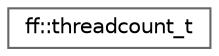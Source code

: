 digraph "类继承关系图"
{
 // LATEX_PDF_SIZE
  bgcolor="transparent";
  edge [fontname=Helvetica,fontsize=10,labelfontname=Helvetica,labelfontsize=10];
  node [fontname=Helvetica,fontsize=10,shape=box,height=0.2,width=0.4];
  rankdir="LR";
  Node0 [id="Node000000",label="ff::threadcount_t",height=0.2,width=0.4,color="grey40", fillcolor="white", style="filled",URL="$structff_1_1threadcount__t.html",tooltip=" "];
}
